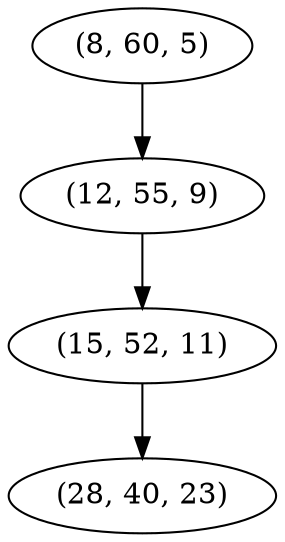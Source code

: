 digraph tree {
    "(8, 60, 5)";
    "(12, 55, 9)";
    "(15, 52, 11)";
    "(28, 40, 23)";
    "(8, 60, 5)" -> "(12, 55, 9)";
    "(12, 55, 9)" -> "(15, 52, 11)";
    "(15, 52, 11)" -> "(28, 40, 23)";
}
